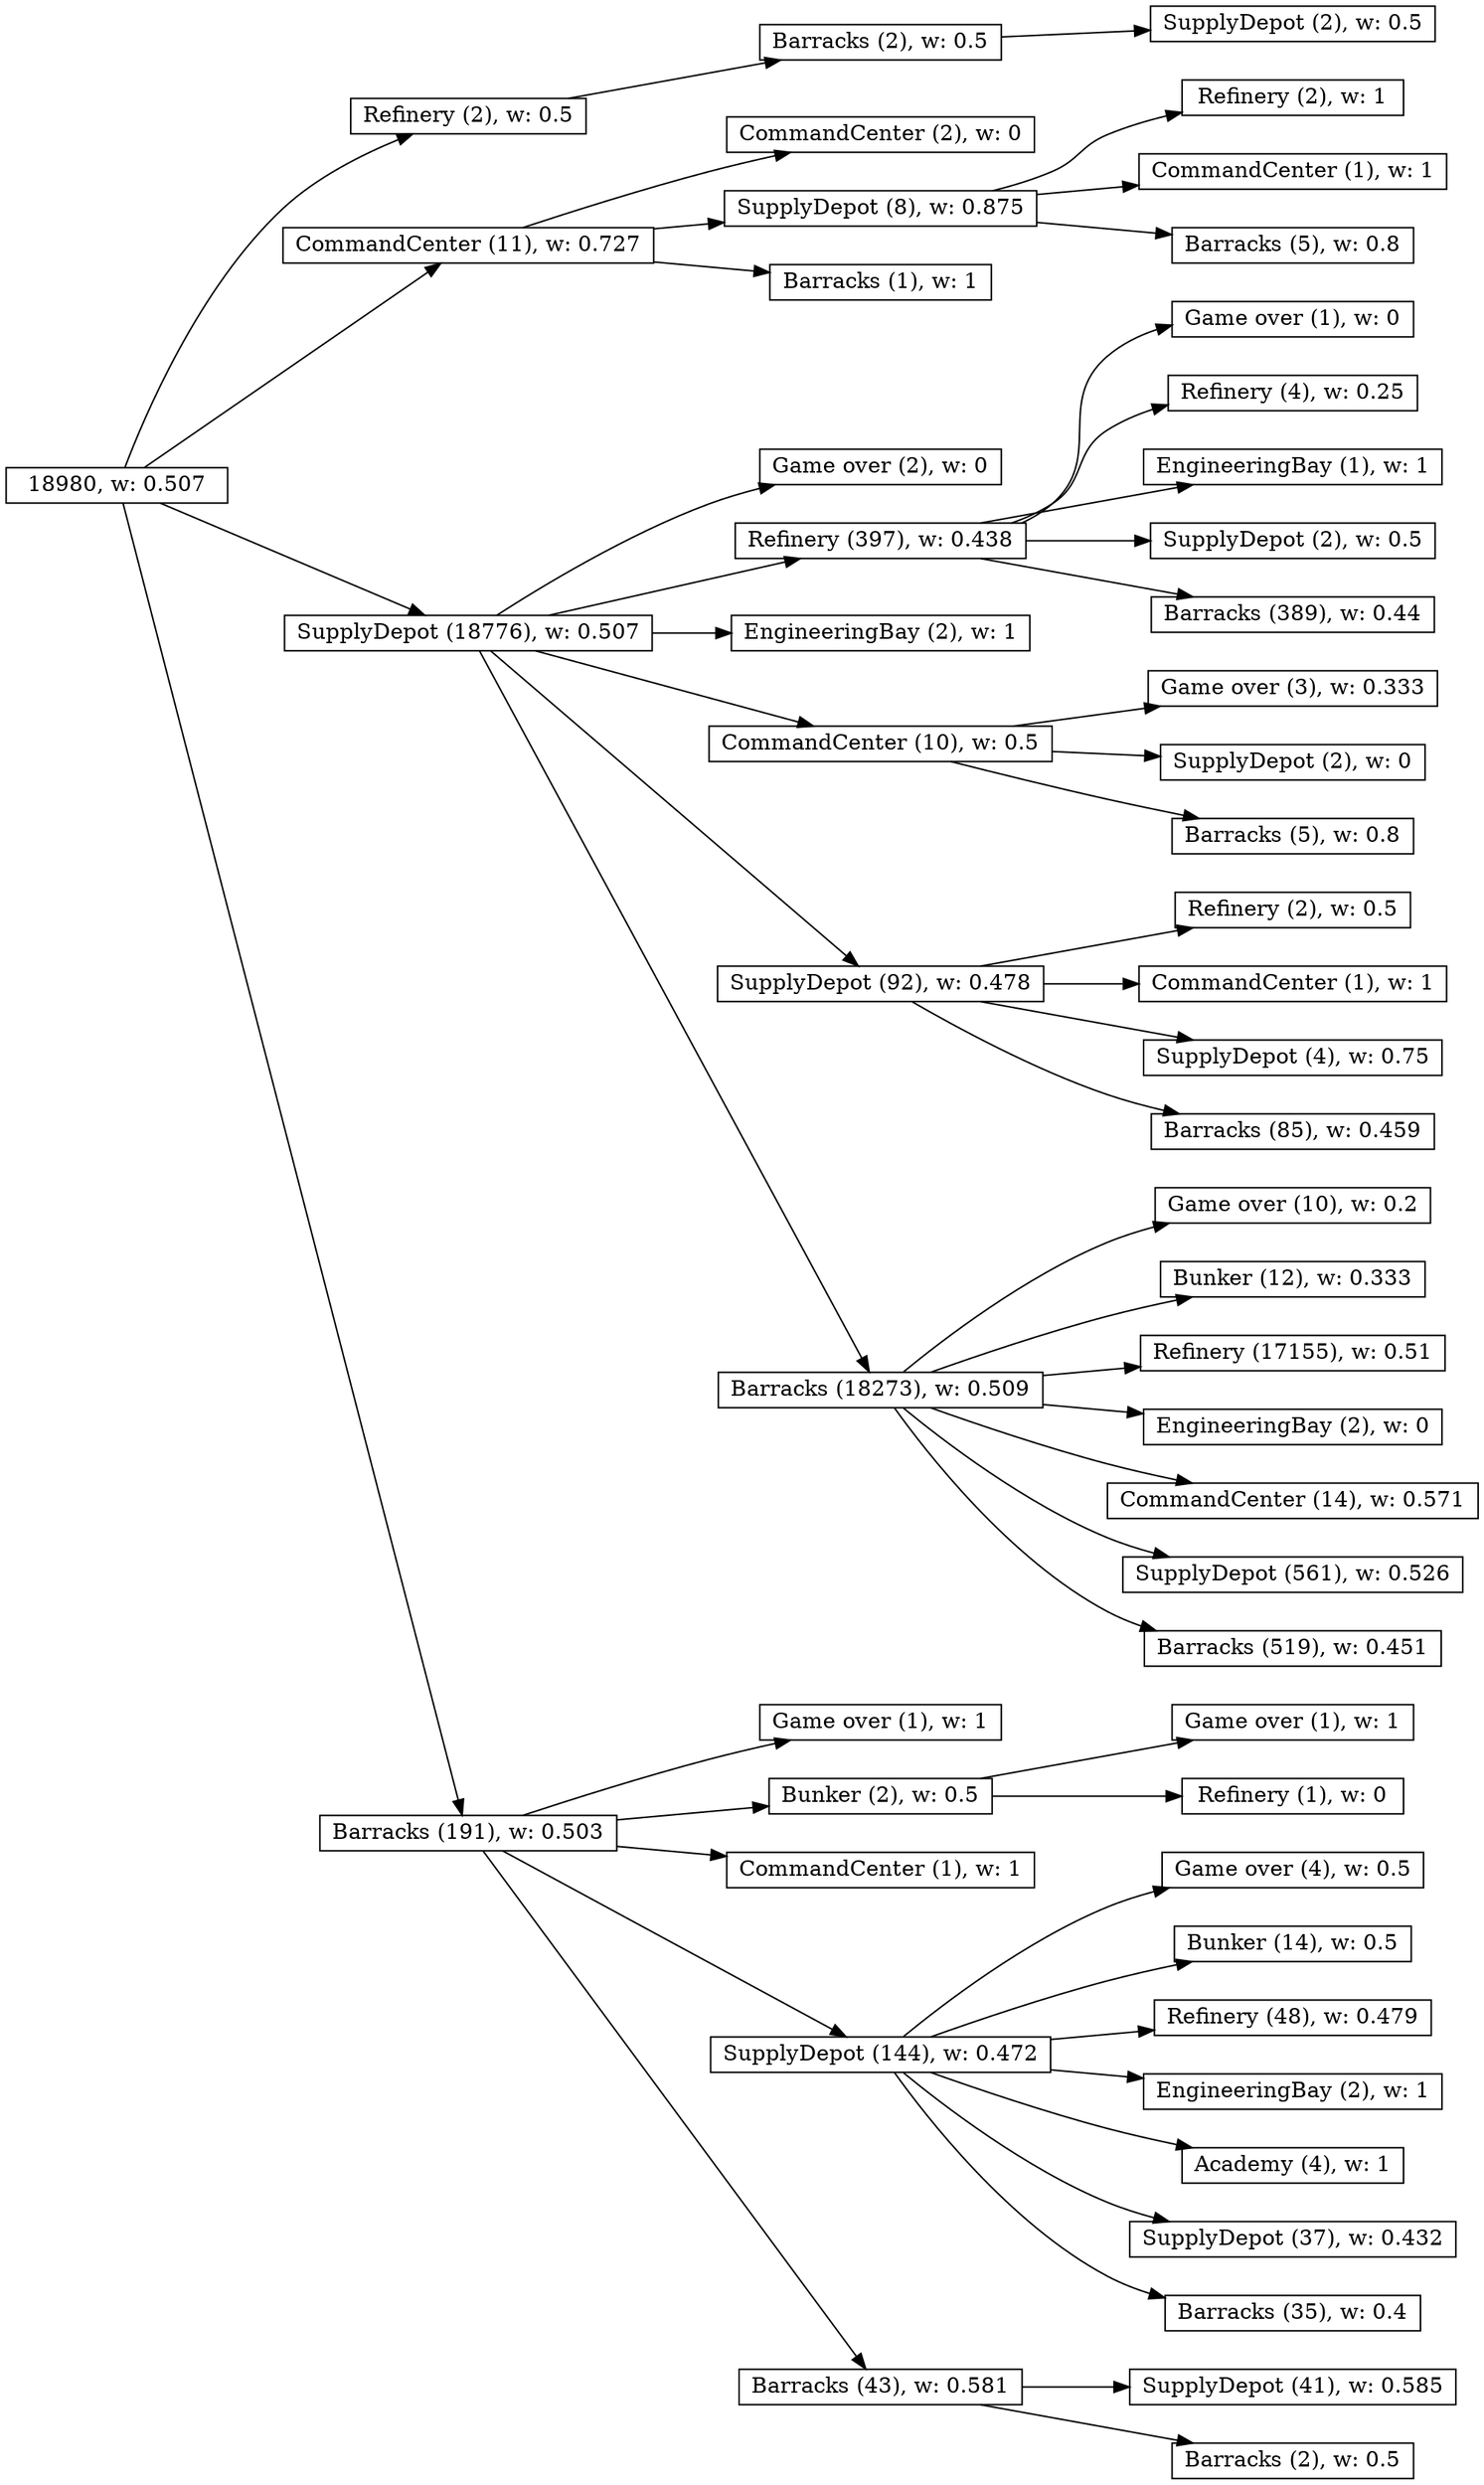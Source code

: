 digraph tree { nodesep=0.35; charset="latin1"; rankdir=LR; fixedsize=true;
node [stype="rounded,filled", width=2, height=0, shape=box, fillcolor="#888888", concentrate=true]
359658317 [label="18980, w: 0.507"]
1758351161 [label="Refinery (2), w: 0.5"]
1085496560 [label="Barracks (2), w: 0.5"]
1067102655 [label="SupplyDepot (2), w: 0.5"]
1085496560 -> 1067102655
1758351161 -> 1085496560
1158386488 [label="CommandCenter (11), w: 0.727"]
2062443761 [label="CommandCenter (2), w: 0"]
958744900 [label="SupplyDepot (8), w: 0.875"]
1055730859 [label="Refinery (2), w: 1"]
1158655699 [label="CommandCenter (1), w: 1"]
144622097 [label="Barracks (5), w: 0.8"]
958744900 -> 1055730859
958744900 -> 1158655699
958744900 -> 144622097
1859579522 [label="Barracks (1), w: 1"]
1158386488 -> 2062443761
1158386488 -> 958744900
1158386488 -> 1859579522
1623511463 [label="SupplyDepot (18776), w: 0.507"]
429939859 [label="Game over (2), w: 0"]
1864221705 [label="Refinery (397), w: 0.438"]
187786205 [label="Game over (1), w: 0"]
1469269992 [label="Refinery (4), w: 0.25"]
106298691 [label="EngineeringBay (1), w: 1"]
2003188980 [label="SupplyDepot (2), w: 0.5"]
1496052841 [label="Barracks (389), w: 0.44"]
1864221705 -> 187786205
1864221705 -> 1469269992
1864221705 -> 106298691
1864221705 -> 2003188980
1864221705 -> 1496052841
1421559611 [label="EngineeringBay (2), w: 1"]
1396809202 [label="CommandCenter (10), w: 0.5"]
2028512657 [label="Game over (3), w: 0.333"]
1909330074 [label="SupplyDepot (2), w: 0"]
262416597 [label="Barracks (5), w: 0.8"]
1396809202 -> 2028512657
1396809202 -> 1909330074
1396809202 -> 262416597
1651818488 [label="SupplyDepot (92), w: 0.478"]
1592223047 [label="Refinery (2), w: 0.5"]
699025662 [label="CommandCenter (1), w: 1"]
1788752144 [label="SupplyDepot (4), w: 0.75"]
933709855 [label="Barracks (85), w: 0.459"]
1651818488 -> 1592223047
1651818488 -> 699025662
1651818488 -> 1788752144
1651818488 -> 933709855
1198524356 [label="Barracks (18273), w: 0.509"]
202242432 [label="Game over (10), w: 0.2"]
1769425070 [label="Bunker (12), w: 0.333"]
373607834 [label="Refinery (17155), w: 0.51"]
2132165857 [label="EngineeringBay (2), w: 0"]
251941110 [label="CommandCenter (14), w: 0.571"]
1683967533 [label="SupplyDepot (561), w: 0.526"]
755343318 [label="Barracks (519), w: 0.451"]
1198524356 -> 202242432
1198524356 -> 1769425070
1198524356 -> 373607834
1198524356 -> 2132165857
1198524356 -> 251941110
1198524356 -> 1683967533
1198524356 -> 755343318
1623511463 -> 429939859
1623511463 -> 1864221705
1623511463 -> 1421559611
1623511463 -> 1396809202
1623511463 -> 1651818488
1623511463 -> 1198524356
1279308209 [label="Barracks (191), w: 0.503"]
726794899 [label="Game over (1), w: 1"]
354883357 [label="Bunker (2), w: 0.5"]
962493380 [label="Game over (1), w: 1"]
1779408456 [label="Refinery (1), w: 0"]
354883357 -> 962493380
354883357 -> 1779408456
660651870 [label="CommandCenter (1), w: 1"]
1085524100 [label="SupplyDepot (144), w: 0.472"]
1529967435 [label="Game over (4), w: 0.5"]
193490867 [label="Bunker (14), w: 0.5"]
710760111 [label="Refinery (48), w: 0.479"]
1441140963 [label="EngineeringBay (2), w: 1"]
1935594275 [label="Academy (4), w: 1"]
1450695169 [label="SupplyDepot (37), w: 0.432"]
1451860992 [label="Barracks (35), w: 0.4"]
1085524100 -> 1529967435
1085524100 -> 193490867
1085524100 -> 710760111
1085524100 -> 1441140963
1085524100 -> 1935594275
1085524100 -> 1450695169
1085524100 -> 1451860992
1718495330 [label="Barracks (43), w: 0.581"]
1243442807 [label="SupplyDepot (41), w: 0.585"]
1379888292 [label="Barracks (2), w: 0.5"]
1718495330 -> 1243442807
1718495330 -> 1379888292
1279308209 -> 726794899
1279308209 -> 354883357
1279308209 -> 660651870
1279308209 -> 1085524100
1279308209 -> 1718495330
359658317 -> 1758351161
359658317 -> 1158386488
359658317 -> 1623511463
359658317 -> 1279308209
}